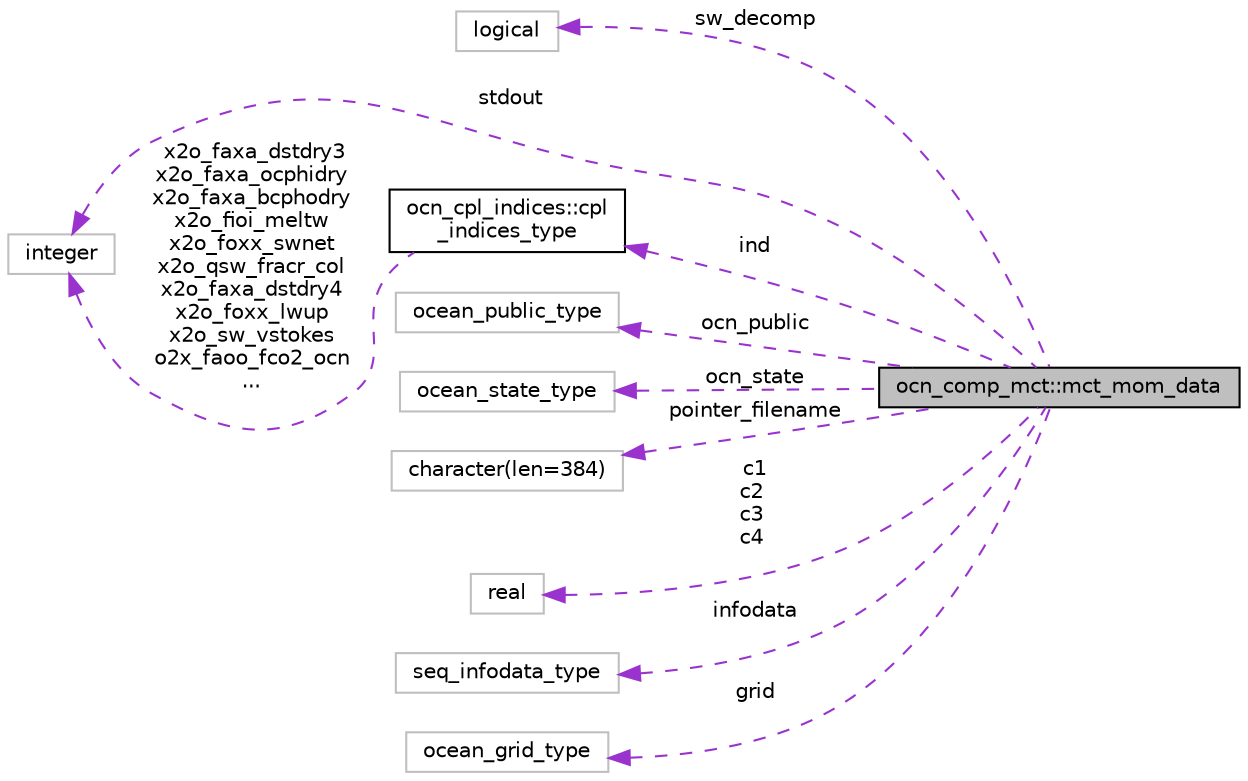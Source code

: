 digraph "ocn_comp_mct::mct_mom_data"
{
 // INTERACTIVE_SVG=YES
 // LATEX_PDF_SIZE
  edge [fontname="Helvetica",fontsize="10",labelfontname="Helvetica",labelfontsize="10"];
  node [fontname="Helvetica",fontsize="10",shape=record];
  rankdir="LR";
  Node1 [label="ocn_comp_mct::mct_mom_data",height=0.2,width=0.4,color="black", fillcolor="grey75", style="filled", fontcolor="black",tooltip="Control structure for this module."];
  Node2 -> Node1 [dir="back",color="darkorchid3",fontsize="10",style="dashed",label=" sw_decomp" ,fontname="Helvetica"];
  Node2 [label="logical",height=0.2,width=0.4,color="grey75", fillcolor="white", style="filled",tooltip=" "];
  Node3 -> Node1 [dir="back",color="darkorchid3",fontsize="10",style="dashed",label=" ind" ,fontname="Helvetica"];
  Node3 [label="ocn_cpl_indices::cpl\l_indices_type",height=0.2,width=0.4,color="black", fillcolor="white", style="filled",URL="$structocn__cpl__indices_1_1cpl__indices__type.html",tooltip="Structure with indices needed for MCT attribute vectors."];
  Node4 -> Node3 [dir="back",color="darkorchid3",fontsize="10",style="dashed",label=" x2o_faxa_dstdry3\nx2o_faxa_ocphidry\nx2o_faxa_bcphodry\nx2o_fioi_meltw\nx2o_foxx_swnet\nx2o_qsw_fracr_col\nx2o_faxa_dstdry4\nx2o_foxx_lwup\nx2o_sw_vstokes\no2x_faoo_fco2_ocn\n..." ,fontname="Helvetica"];
  Node4 [label="integer",height=0.2,width=0.4,color="grey75", fillcolor="white", style="filled",tooltip=" "];
  Node5 -> Node1 [dir="back",color="darkorchid3",fontsize="10",style="dashed",label=" ocn_public" ,fontname="Helvetica"];
  Node5 [label="ocean_public_type",height=0.2,width=0.4,color="grey75", fillcolor="white", style="filled",tooltip=" "];
  Node6 -> Node1 [dir="back",color="darkorchid3",fontsize="10",style="dashed",label=" ocn_state" ,fontname="Helvetica"];
  Node6 [label="ocean_state_type",height=0.2,width=0.4,color="grey75", fillcolor="white", style="filled",tooltip=" "];
  Node7 -> Node1 [dir="back",color="darkorchid3",fontsize="10",style="dashed",label=" pointer_filename" ,fontname="Helvetica"];
  Node7 [label="character(len=384)",height=0.2,width=0.4,color="grey75", fillcolor="white", style="filled",tooltip=" "];
  Node4 -> Node1 [dir="back",color="darkorchid3",fontsize="10",style="dashed",label=" stdout" ,fontname="Helvetica"];
  Node8 -> Node1 [dir="back",color="darkorchid3",fontsize="10",style="dashed",label=" c1\nc2\nc3\nc4" ,fontname="Helvetica"];
  Node8 [label="real",height=0.2,width=0.4,color="grey75", fillcolor="white", style="filled",tooltip=" "];
  Node9 -> Node1 [dir="back",color="darkorchid3",fontsize="10",style="dashed",label=" infodata" ,fontname="Helvetica"];
  Node9 [label="seq_infodata_type",height=0.2,width=0.4,color="grey75", fillcolor="white", style="filled",tooltip=" "];
  Node10 -> Node1 [dir="back",color="darkorchid3",fontsize="10",style="dashed",label=" grid" ,fontname="Helvetica"];
  Node10 [label="ocean_grid_type",height=0.2,width=0.4,color="grey75", fillcolor="white", style="filled",tooltip=" "];
}
